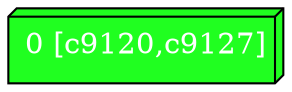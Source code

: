 diGraph libnss3{
	libnss3_0  [style=filled fillcolor="#20FF20" fontcolor="#ffffff" shape=box3d label="0 [c9120,c9127]"]


}